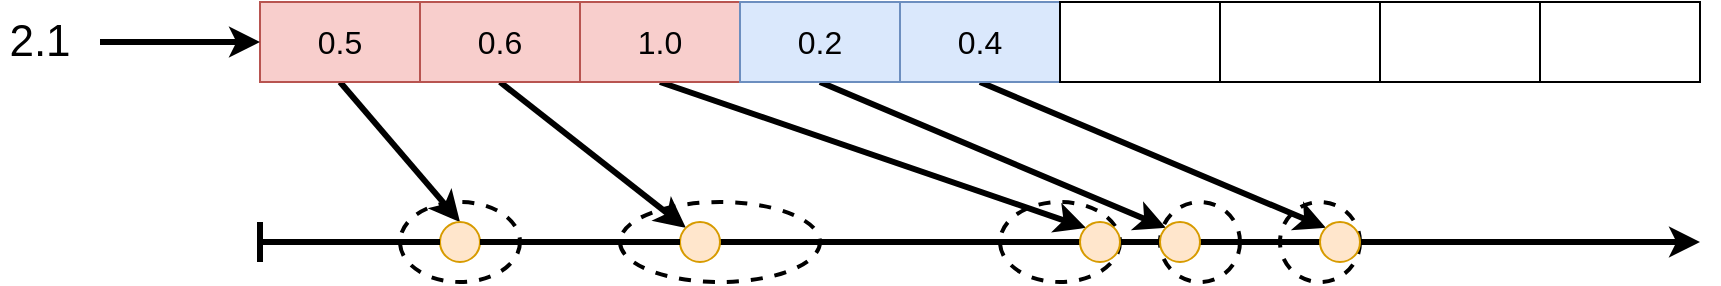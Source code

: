 <mxfile version="14.5.1" type="device"><diagram id="CBslpg_TgrgeNVAzF737" name="Seite-1"><mxGraphModel dx="1929" dy="927" grid="1" gridSize="10" guides="1" tooltips="1" connect="1" arrows="1" fold="1" page="1" pageScale="1" pageWidth="827" pageHeight="1169" math="0" shadow="0"><root><mxCell id="0"/><mxCell id="1" parent="0"/><mxCell id="8isY6Dd4hhjWALLa5Xrs-66" value="" style="ellipse;whiteSpace=wrap;html=1;dashed=1;strokeWidth=2;fillColor=none;fontSize=16;" parent="1" vertex="1"><mxGeometry x="220" y="140" width="100" height="40" as="geometry"/></mxCell><mxCell id="8isY6Dd4hhjWALLa5Xrs-67" value="" style="ellipse;whiteSpace=wrap;html=1;dashed=1;strokeWidth=2;fillColor=none;fontSize=16;" parent="1" vertex="1"><mxGeometry x="410" y="140" width="60" height="40" as="geometry"/></mxCell><mxCell id="8isY6Dd4hhjWALLa5Xrs-68" value="" style="ellipse;whiteSpace=wrap;html=1;dashed=1;strokeWidth=2;fillColor=none;fontSize=16;" parent="1" vertex="1"><mxGeometry x="490" y="140" width="40" height="40" as="geometry"/></mxCell><mxCell id="8isY6Dd4hhjWALLa5Xrs-69" value="" style="ellipse;whiteSpace=wrap;html=1;dashed=1;strokeWidth=2;fillColor=none;" parent="1" vertex="1"><mxGeometry x="550" y="140" width="40" height="40" as="geometry"/></mxCell><mxCell id="8isY6Dd4hhjWALLa5Xrs-70" value="" style="ellipse;whiteSpace=wrap;html=1;dashed=1;strokeWidth=2;fillColor=none;fontSize=16;" parent="1" vertex="1"><mxGeometry x="110" y="140" width="60" height="40" as="geometry"/></mxCell><mxCell id="8isY6Dd4hhjWALLa5Xrs-71" style="rounded=0;orthogonalLoop=1;jettySize=auto;html=1;entryX=0.5;entryY=0;entryDx=0;entryDy=0;strokeWidth=3;exitX=0.5;exitY=1;exitDx=0;exitDy=0;fontSize=16;" parent="1" source="8isY6Dd4hhjWALLa5Xrs-72" target="8isY6Dd4hhjWALLa5Xrs-86" edge="1"><mxGeometry relative="1" as="geometry"/></mxCell><mxCell id="8isY6Dd4hhjWALLa5Xrs-72" value="0.5" style="rounded=0;whiteSpace=wrap;html=1;fillColor=#f8cecc;strokeColor=#b85450;fontSize=16;" parent="1" vertex="1"><mxGeometry x="40" y="40" width="80" height="40" as="geometry"/></mxCell><mxCell id="8isY6Dd4hhjWALLa5Xrs-73" style="edgeStyle=none;rounded=0;orthogonalLoop=1;jettySize=auto;html=1;entryX=0;entryY=0;entryDx=0;entryDy=0;strokeWidth=3;exitX=0.5;exitY=1;exitDx=0;exitDy=0;fontSize=16;" parent="1" source="8isY6Dd4hhjWALLa5Xrs-74" target="8isY6Dd4hhjWALLa5Xrs-88" edge="1"><mxGeometry relative="1" as="geometry"/></mxCell><mxCell id="8isY6Dd4hhjWALLa5Xrs-74" value="0.6" style="rounded=0;whiteSpace=wrap;html=1;fillColor=#f8cecc;strokeColor=#b85450;fontSize=16;" parent="1" vertex="1"><mxGeometry x="120" y="40" width="80" height="40" as="geometry"/></mxCell><mxCell id="8isY6Dd4hhjWALLa5Xrs-75" style="edgeStyle=none;rounded=0;orthogonalLoop=1;jettySize=auto;html=1;entryX=0;entryY=0;entryDx=0;entryDy=0;strokeWidth=3;exitX=0.5;exitY=1;exitDx=0;exitDy=0;fontSize=16;" parent="1" source="8isY6Dd4hhjWALLa5Xrs-76" target="8isY6Dd4hhjWALLa5Xrs-90" edge="1"><mxGeometry relative="1" as="geometry"/></mxCell><mxCell id="8isY6Dd4hhjWALLa5Xrs-76" value="1.0" style="rounded=0;whiteSpace=wrap;html=1;fillColor=#f8cecc;strokeColor=#b85450;fontSize=16;" parent="1" vertex="1"><mxGeometry x="200" y="40" width="80" height="40" as="geometry"/></mxCell><mxCell id="8isY6Dd4hhjWALLa5Xrs-77" style="edgeStyle=none;rounded=0;orthogonalLoop=1;jettySize=auto;html=1;entryX=0;entryY=0;entryDx=0;entryDy=0;strokeWidth=3;exitX=0.5;exitY=1;exitDx=0;exitDy=0;fontSize=16;" parent="1" source="8isY6Dd4hhjWALLa5Xrs-78" target="8isY6Dd4hhjWALLa5Xrs-91" edge="1"><mxGeometry relative="1" as="geometry"/></mxCell><mxCell id="8isY6Dd4hhjWALLa5Xrs-78" value="0.2" style="rounded=0;whiteSpace=wrap;html=1;fillColor=#dae8fc;strokeColor=#6c8ebf;fontSize=16;" parent="1" vertex="1"><mxGeometry x="280" y="40" width="80" height="40" as="geometry"/></mxCell><mxCell id="8isY6Dd4hhjWALLa5Xrs-79" style="edgeStyle=none;rounded=0;orthogonalLoop=1;jettySize=auto;html=1;entryX=0;entryY=0;entryDx=0;entryDy=0;strokeWidth=3;exitX=0.5;exitY=1;exitDx=0;exitDy=0;" parent="1" source="8isY6Dd4hhjWALLa5Xrs-80" target="8isY6Dd4hhjWALLa5Xrs-92" edge="1"><mxGeometry relative="1" as="geometry"/></mxCell><mxCell id="8isY6Dd4hhjWALLa5Xrs-80" value="0.4" style="rounded=0;whiteSpace=wrap;html=1;fillColor=#dae8fc;strokeColor=#6c8ebf;fontSize=16;" parent="1" vertex="1"><mxGeometry x="360" y="40" width="80" height="40" as="geometry"/></mxCell><mxCell id="8isY6Dd4hhjWALLa5Xrs-81" value="" style="endArrow=classic;html=1;strokeWidth=3;startArrow=none;startFill=0;endFill=1;" parent="1" source="8isY6Dd4hhjWALLa5Xrs-88" edge="1"><mxGeometry width="50" height="50" relative="1" as="geometry"><mxPoint x="40" y="160" as="sourcePoint"/><mxPoint x="760" y="160" as="targetPoint"/><Array as="points"><mxPoint x="730" y="160"/></Array></mxGeometry></mxCell><mxCell id="8isY6Dd4hhjWALLa5Xrs-82" value="" style="rounded=0;whiteSpace=wrap;html=1;fontSize=16;" parent="1" vertex="1"><mxGeometry x="440" y="40" width="80" height="40" as="geometry"/></mxCell><mxCell id="8isY6Dd4hhjWALLa5Xrs-83" value="" style="rounded=0;whiteSpace=wrap;html=1;" parent="1" vertex="1"><mxGeometry x="520" y="40" width="80" height="40" as="geometry"/></mxCell><mxCell id="8isY6Dd4hhjWALLa5Xrs-84" value="" style="rounded=0;whiteSpace=wrap;html=1;" parent="1" vertex="1"><mxGeometry x="600" y="40" width="80" height="40" as="geometry"/></mxCell><mxCell id="8isY6Dd4hhjWALLa5Xrs-85" value="" style="rounded=0;whiteSpace=wrap;html=1;" parent="1" vertex="1"><mxGeometry x="680" y="40" width="80" height="40" as="geometry"/></mxCell><mxCell id="8isY6Dd4hhjWALLa5Xrs-86" value="" style="ellipse;whiteSpace=wrap;html=1;aspect=fixed;fillColor=#ffe6cc;strokeColor=#d79b00;fontSize=16;" parent="1" vertex="1"><mxGeometry x="130" y="150" width="20" height="20" as="geometry"/></mxCell><mxCell id="8isY6Dd4hhjWALLa5Xrs-87" value="" style="endArrow=none;html=1;strokeWidth=3;fontSize=16;" parent="1" target="8isY6Dd4hhjWALLa5Xrs-86" edge="1"><mxGeometry width="50" height="50" relative="1" as="geometry"><mxPoint x="40" y="160" as="sourcePoint"/><mxPoint x="760" y="160" as="targetPoint"/></mxGeometry></mxCell><mxCell id="8isY6Dd4hhjWALLa5Xrs-88" value="" style="ellipse;whiteSpace=wrap;html=1;aspect=fixed;fillColor=#ffe6cc;strokeColor=#d79b00;fontSize=16;" parent="1" vertex="1"><mxGeometry x="250" y="150" width="20" height="20" as="geometry"/></mxCell><mxCell id="8isY6Dd4hhjWALLa5Xrs-89" value="" style="endArrow=none;html=1;strokeWidth=3;fontSize=16;" parent="1" source="8isY6Dd4hhjWALLa5Xrs-86" target="8isY6Dd4hhjWALLa5Xrs-88" edge="1"><mxGeometry width="50" height="50" relative="1" as="geometry"><mxPoint x="130" y="160" as="sourcePoint"/><mxPoint x="760" y="160" as="targetPoint"/></mxGeometry></mxCell><mxCell id="8isY6Dd4hhjWALLa5Xrs-90" value="" style="ellipse;whiteSpace=wrap;html=1;aspect=fixed;fillColor=#ffe6cc;strokeColor=#d79b00;fontSize=16;" parent="1" vertex="1"><mxGeometry x="450" y="150" width="20" height="20" as="geometry"/></mxCell><mxCell id="8isY6Dd4hhjWALLa5Xrs-91" value="" style="ellipse;whiteSpace=wrap;html=1;aspect=fixed;fillColor=#ffe6cc;strokeColor=#d79b00;fontSize=16;" parent="1" vertex="1"><mxGeometry x="490" y="150" width="20" height="20" as="geometry"/></mxCell><mxCell id="8isY6Dd4hhjWALLa5Xrs-92" value="" style="ellipse;whiteSpace=wrap;html=1;aspect=fixed;fillColor=#ffe6cc;strokeColor=#d79b00;" parent="1" vertex="1"><mxGeometry x="570" y="150" width="20" height="20" as="geometry"/></mxCell><mxCell id="8isY6Dd4hhjWALLa5Xrs-93" value="" style="endArrow=classic;html=1;strokeWidth=3;entryX=0;entryY=0.5;entryDx=0;entryDy=0;" parent="1" edge="1" target="8isY6Dd4hhjWALLa5Xrs-72"><mxGeometry width="50" height="50" relative="1" as="geometry"><mxPoint x="-40" y="60" as="sourcePoint"/><mxPoint x="-40" y="30" as="targetPoint"/></mxGeometry></mxCell><mxCell id="8isY6Dd4hhjWALLa5Xrs-131" value="" style="endArrow=none;html=1;strokeWidth=3;fontSize=16;" parent="1" edge="1"><mxGeometry width="50" height="50" relative="1" as="geometry"><mxPoint x="40" y="170" as="sourcePoint"/><mxPoint x="40" y="150" as="targetPoint"/></mxGeometry></mxCell><mxCell id="7W3ytlvhmkM2h9wRysWd-1" value="2.1" style="text;html=1;strokeColor=none;fillColor=none;align=center;verticalAlign=middle;whiteSpace=wrap;rounded=0;fontSize=22;" vertex="1" parent="1"><mxGeometry x="-90" y="50" width="40" height="20" as="geometry"/></mxCell></root></mxGraphModel></diagram></mxfile>